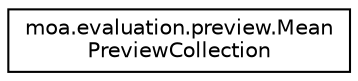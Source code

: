 digraph "Graphical Class Hierarchy"
{
 // LATEX_PDF_SIZE
  edge [fontname="Helvetica",fontsize="10",labelfontname="Helvetica",labelfontsize="10"];
  node [fontname="Helvetica",fontsize="10",shape=record];
  rankdir="LR";
  Node0 [label="moa.evaluation.preview.Mean\lPreviewCollection",height=0.2,width=0.4,color="black", fillcolor="white", style="filled",URL="$classmoa_1_1evaluation_1_1preview_1_1_mean_preview_collection.html",tooltip=" "];
}
